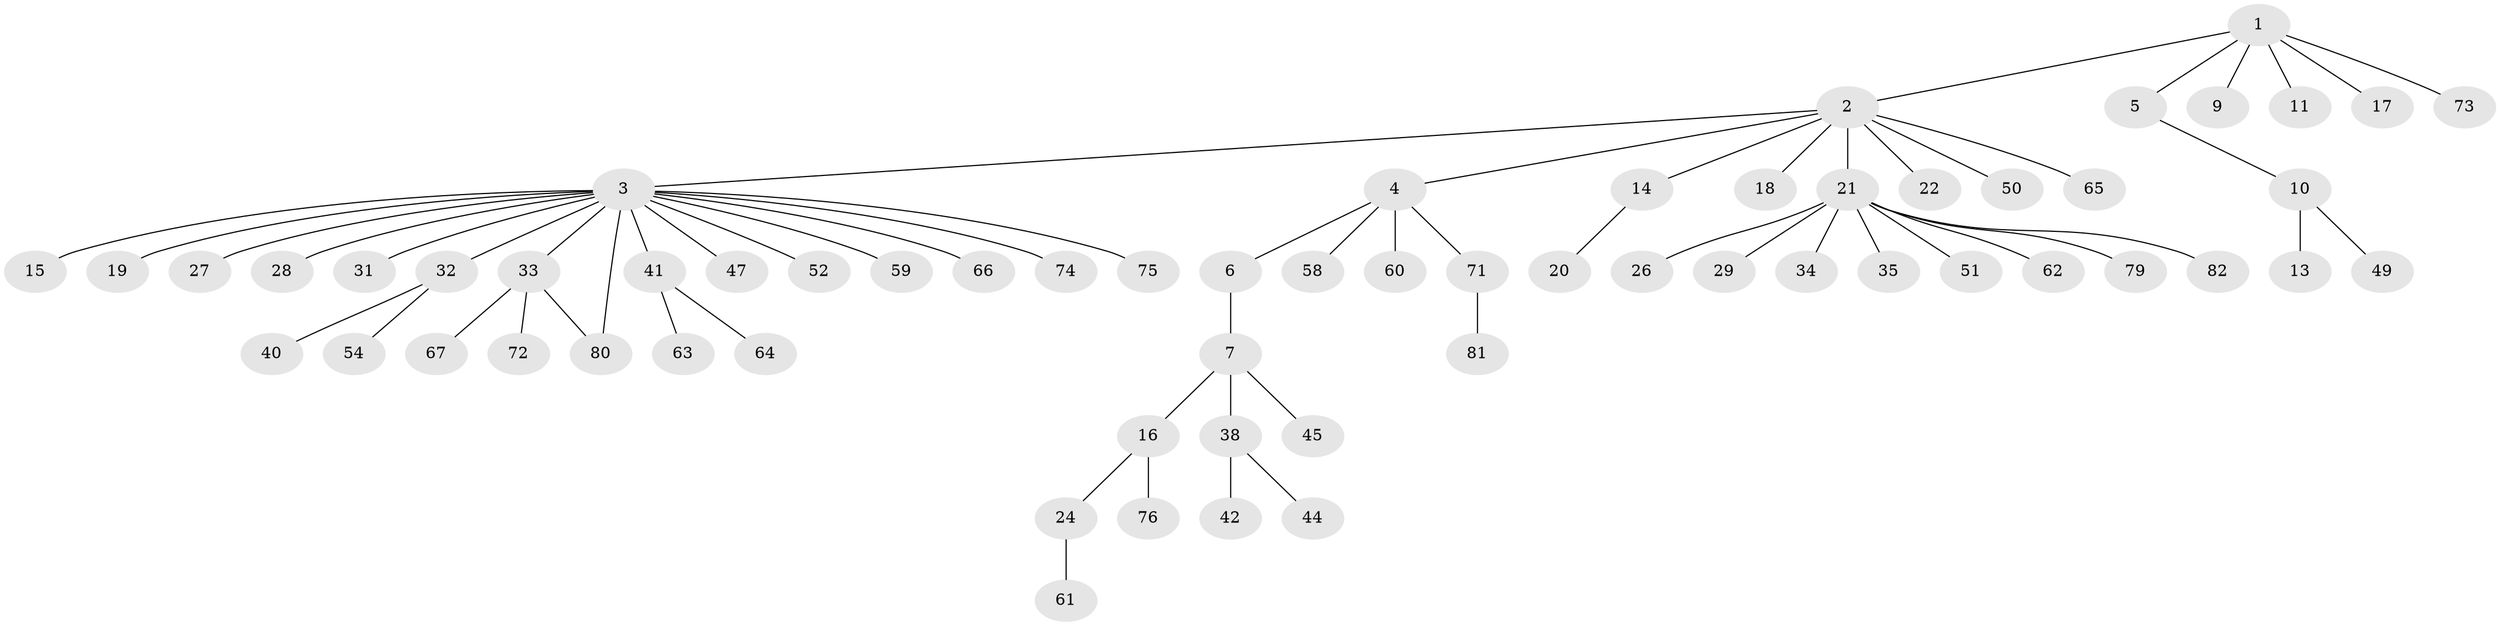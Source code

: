 // Generated by graph-tools (version 1.1) at 2025/23/03/03/25 07:23:48]
// undirected, 62 vertices, 62 edges
graph export_dot {
graph [start="1"]
  node [color=gray90,style=filled];
  1 [super="+25"];
  2 [super="+57"];
  3 [super="+23"];
  4 [super="+55"];
  5;
  6 [super="+30"];
  7 [super="+8"];
  9;
  10 [super="+12"];
  11;
  13;
  14 [super="+68"];
  15;
  16 [super="+36"];
  17;
  18;
  19;
  20;
  21 [super="+37"];
  22;
  24 [super="+69"];
  26;
  27;
  28;
  29;
  31;
  32 [super="+48"];
  33 [super="+46"];
  34;
  35;
  38 [super="+39"];
  40;
  41 [super="+43"];
  42 [super="+70"];
  44;
  45;
  47;
  49;
  50 [super="+53"];
  51;
  52 [super="+56"];
  54;
  58;
  59;
  60;
  61;
  62;
  63;
  64 [super="+77"];
  65;
  66;
  67;
  71;
  72;
  73 [super="+78"];
  74;
  75;
  76;
  79 [super="+84"];
  80 [super="+83"];
  81;
  82;
  1 -- 2;
  1 -- 5;
  1 -- 9;
  1 -- 11;
  1 -- 17;
  1 -- 73;
  2 -- 3;
  2 -- 4;
  2 -- 14;
  2 -- 18;
  2 -- 21;
  2 -- 22;
  2 -- 50;
  2 -- 65;
  3 -- 15;
  3 -- 19;
  3 -- 27;
  3 -- 28;
  3 -- 31;
  3 -- 32;
  3 -- 33;
  3 -- 41;
  3 -- 47;
  3 -- 52;
  3 -- 59;
  3 -- 66;
  3 -- 74;
  3 -- 75;
  3 -- 80;
  4 -- 6;
  4 -- 58;
  4 -- 60;
  4 -- 71;
  5 -- 10;
  6 -- 7;
  7 -- 16;
  7 -- 38;
  7 -- 45;
  10 -- 13;
  10 -- 49;
  14 -- 20;
  16 -- 24;
  16 -- 76;
  21 -- 26;
  21 -- 29;
  21 -- 34;
  21 -- 35;
  21 -- 51;
  21 -- 62;
  21 -- 79;
  21 -- 82;
  24 -- 61;
  32 -- 40;
  32 -- 54;
  33 -- 72;
  33 -- 67;
  33 -- 80;
  38 -- 42;
  38 -- 44;
  41 -- 63;
  41 -- 64;
  71 -- 81;
}
